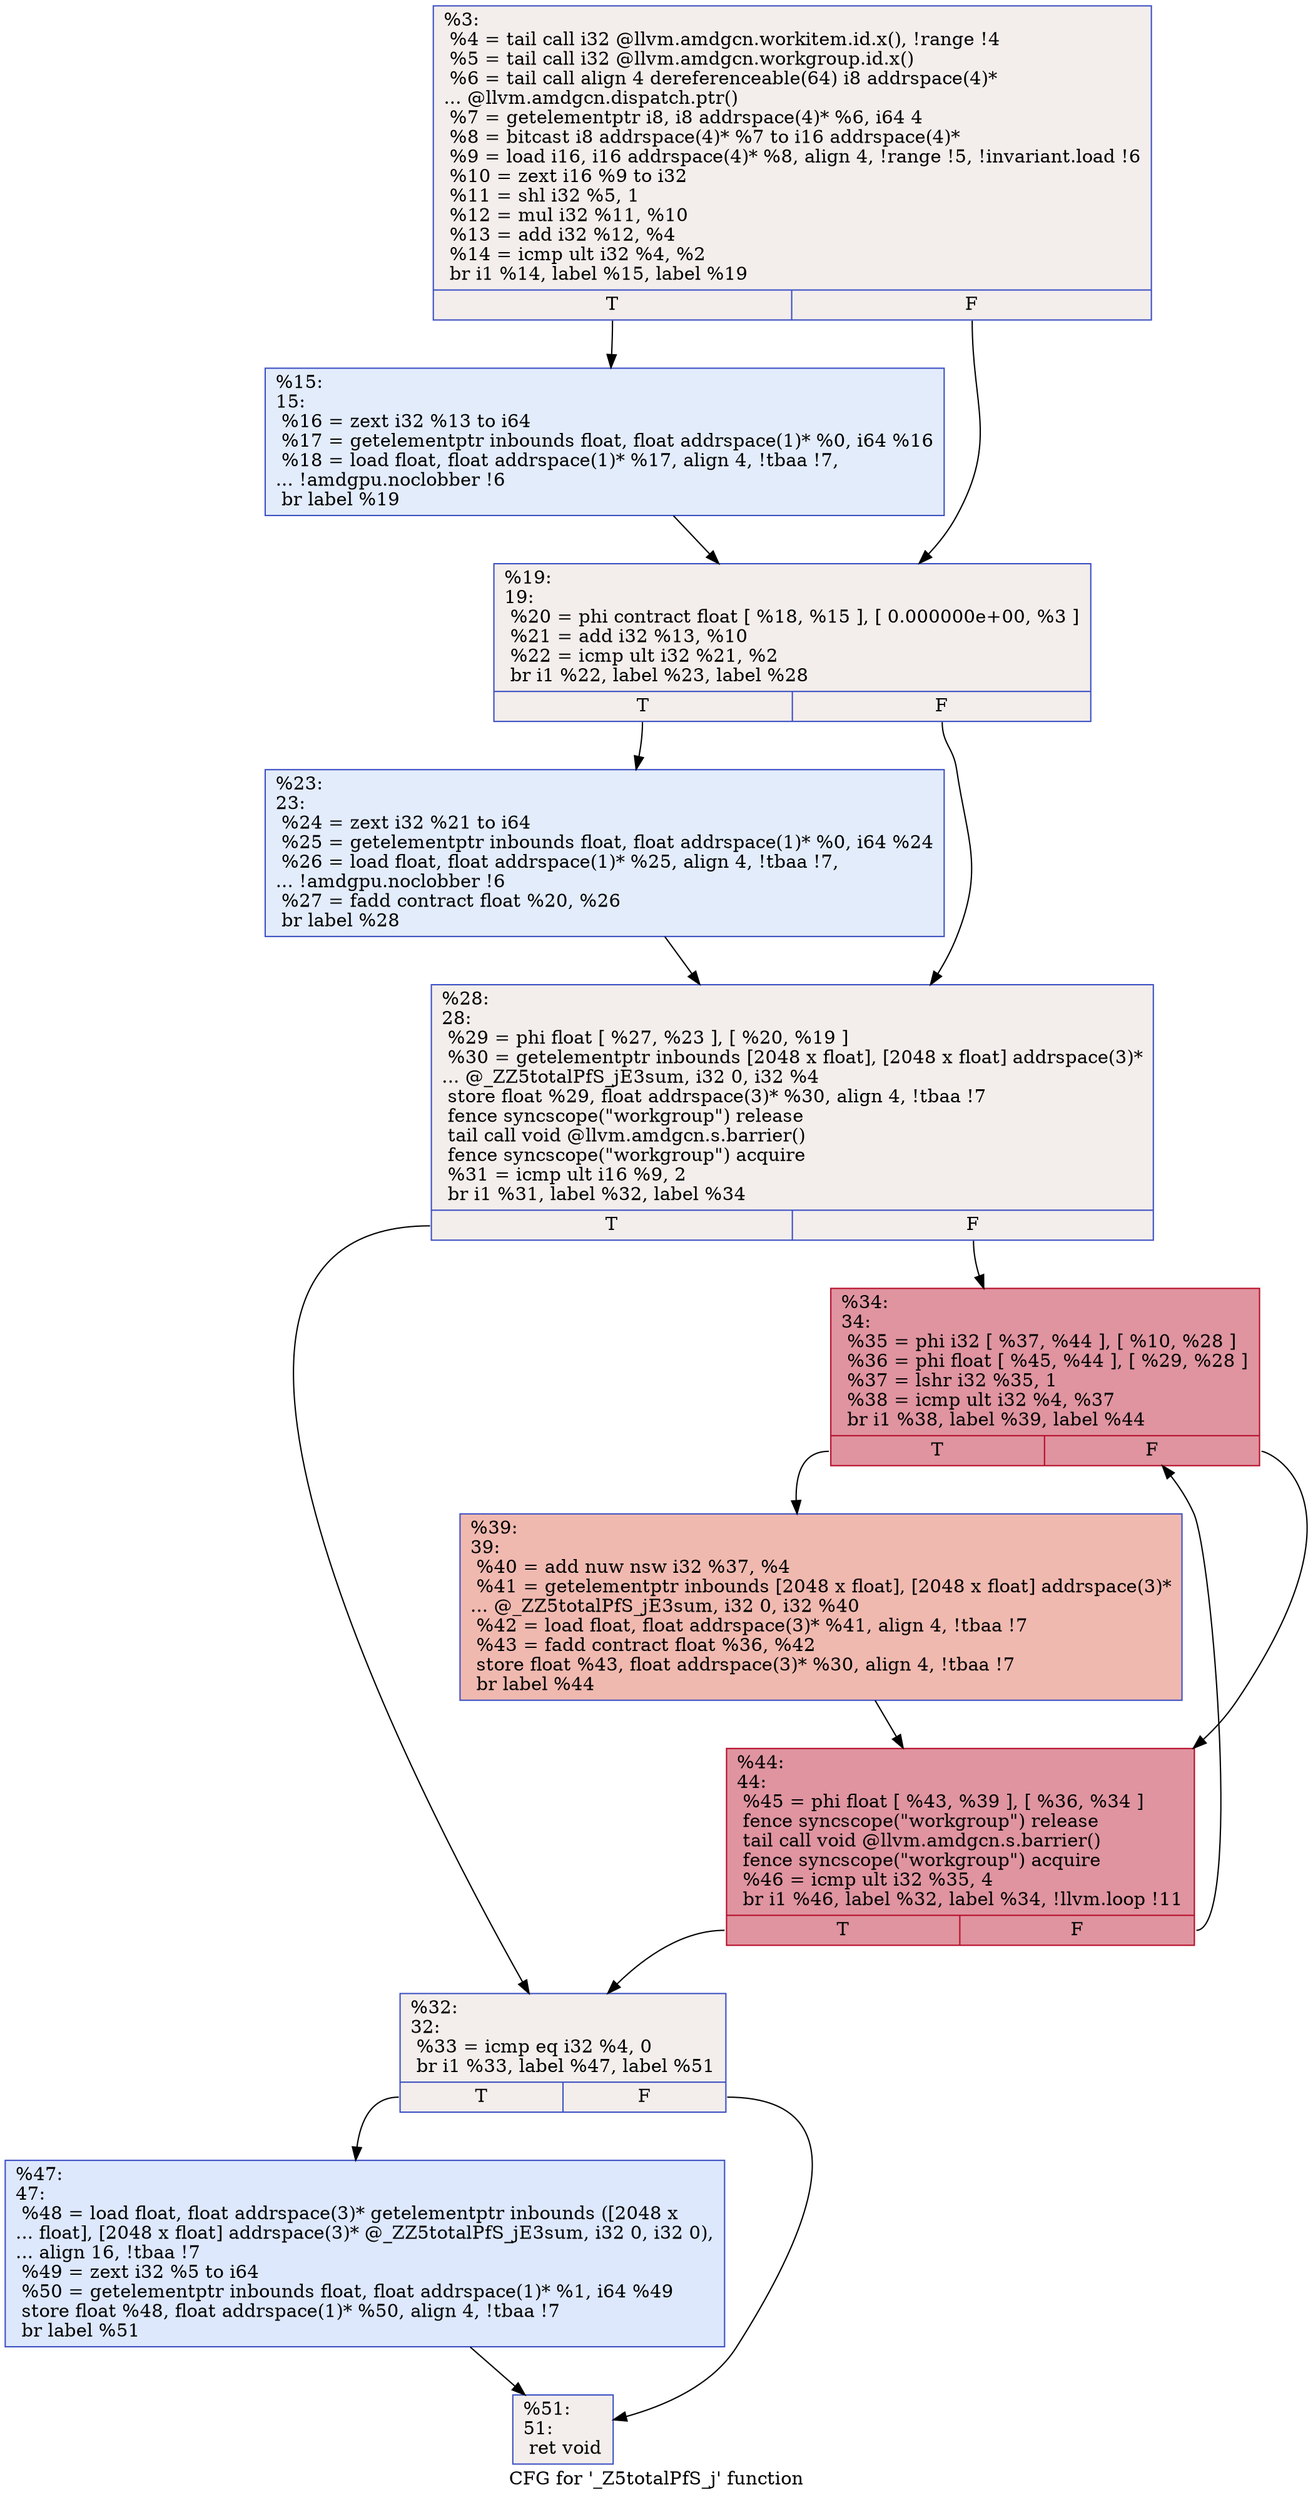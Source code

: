 digraph "CFG for '_Z5totalPfS_j' function" {
	label="CFG for '_Z5totalPfS_j' function";

	Node0x5e2e4d0 [shape=record,color="#3d50c3ff", style=filled, fillcolor="#e3d9d370",label="{%3:\l  %4 = tail call i32 @llvm.amdgcn.workitem.id.x(), !range !4\l  %5 = tail call i32 @llvm.amdgcn.workgroup.id.x()\l  %6 = tail call align 4 dereferenceable(64) i8 addrspace(4)*\l... @llvm.amdgcn.dispatch.ptr()\l  %7 = getelementptr i8, i8 addrspace(4)* %6, i64 4\l  %8 = bitcast i8 addrspace(4)* %7 to i16 addrspace(4)*\l  %9 = load i16, i16 addrspace(4)* %8, align 4, !range !5, !invariant.load !6\l  %10 = zext i16 %9 to i32\l  %11 = shl i32 %5, 1\l  %12 = mul i32 %11, %10\l  %13 = add i32 %12, %4\l  %14 = icmp ult i32 %4, %2\l  br i1 %14, label %15, label %19\l|{<s0>T|<s1>F}}"];
	Node0x5e2e4d0:s0 -> Node0x5e2f270;
	Node0x5e2e4d0:s1 -> Node0x5e30500;
	Node0x5e2f270 [shape=record,color="#3d50c3ff", style=filled, fillcolor="#bfd3f670",label="{%15:\l15:                                               \l  %16 = zext i32 %13 to i64\l  %17 = getelementptr inbounds float, float addrspace(1)* %0, i64 %16\l  %18 = load float, float addrspace(1)* %17, align 4, !tbaa !7,\l... !amdgpu.noclobber !6\l  br label %19\l}"];
	Node0x5e2f270 -> Node0x5e30500;
	Node0x5e30500 [shape=record,color="#3d50c3ff", style=filled, fillcolor="#e3d9d370",label="{%19:\l19:                                               \l  %20 = phi contract float [ %18, %15 ], [ 0.000000e+00, %3 ]\l  %21 = add i32 %13, %10\l  %22 = icmp ult i32 %21, %2\l  br i1 %22, label %23, label %28\l|{<s0>T|<s1>F}}"];
	Node0x5e30500:s0 -> Node0x5e31c70;
	Node0x5e30500:s1 -> Node0x5e31d00;
	Node0x5e31c70 [shape=record,color="#3d50c3ff", style=filled, fillcolor="#bfd3f670",label="{%23:\l23:                                               \l  %24 = zext i32 %21 to i64\l  %25 = getelementptr inbounds float, float addrspace(1)* %0, i64 %24\l  %26 = load float, float addrspace(1)* %25, align 4, !tbaa !7,\l... !amdgpu.noclobber !6\l  %27 = fadd contract float %20, %26\l  br label %28\l}"];
	Node0x5e31c70 -> Node0x5e31d00;
	Node0x5e31d00 [shape=record,color="#3d50c3ff", style=filled, fillcolor="#e3d9d370",label="{%28:\l28:                                               \l  %29 = phi float [ %27, %23 ], [ %20, %19 ]\l  %30 = getelementptr inbounds [2048 x float], [2048 x float] addrspace(3)*\l... @_ZZ5totalPfS_jE3sum, i32 0, i32 %4\l  store float %29, float addrspace(3)* %30, align 4, !tbaa !7\l  fence syncscope(\"workgroup\") release\l  tail call void @llvm.amdgcn.s.barrier()\l  fence syncscope(\"workgroup\") acquire\l  %31 = icmp ult i16 %9, 2\l  br i1 %31, label %32, label %34\l|{<s0>T|<s1>F}}"];
	Node0x5e31d00:s0 -> Node0x5e32c20;
	Node0x5e31d00:s1 -> Node0x5e32cb0;
	Node0x5e32c20 [shape=record,color="#3d50c3ff", style=filled, fillcolor="#e3d9d370",label="{%32:\l32:                                               \l  %33 = icmp eq i32 %4, 0\l  br i1 %33, label %47, label %51\l|{<s0>T|<s1>F}}"];
	Node0x5e32c20:s0 -> Node0x5e30740;
	Node0x5e32c20:s1 -> Node0x5e33000;
	Node0x5e32cb0 [shape=record,color="#b70d28ff", style=filled, fillcolor="#b70d2870",label="{%34:\l34:                                               \l  %35 = phi i32 [ %37, %44 ], [ %10, %28 ]\l  %36 = phi float [ %45, %44 ], [ %29, %28 ]\l  %37 = lshr i32 %35, 1\l  %38 = icmp ult i32 %4, %37\l  br i1 %38, label %39, label %44\l|{<s0>T|<s1>F}}"];
	Node0x5e32cb0:s0 -> Node0x5e334c0;
	Node0x5e32cb0:s1 -> Node0x5e33140;
	Node0x5e334c0 [shape=record,color="#3d50c3ff", style=filled, fillcolor="#de614d70",label="{%39:\l39:                                               \l  %40 = add nuw nsw i32 %37, %4\l  %41 = getelementptr inbounds [2048 x float], [2048 x float] addrspace(3)*\l... @_ZZ5totalPfS_jE3sum, i32 0, i32 %40\l  %42 = load float, float addrspace(3)* %41, align 4, !tbaa !7\l  %43 = fadd contract float %36, %42\l  store float %43, float addrspace(3)* %30, align 4, !tbaa !7\l  br label %44\l}"];
	Node0x5e334c0 -> Node0x5e33140;
	Node0x5e33140 [shape=record,color="#b70d28ff", style=filled, fillcolor="#b70d2870",label="{%44:\l44:                                               \l  %45 = phi float [ %43, %39 ], [ %36, %34 ]\l  fence syncscope(\"workgroup\") release\l  tail call void @llvm.amdgcn.s.barrier()\l  fence syncscope(\"workgroup\") acquire\l  %46 = icmp ult i32 %35, 4\l  br i1 %46, label %32, label %34, !llvm.loop !11\l|{<s0>T|<s1>F}}"];
	Node0x5e33140:s0 -> Node0x5e32c20;
	Node0x5e33140:s1 -> Node0x5e32cb0;
	Node0x5e30740 [shape=record,color="#3d50c3ff", style=filled, fillcolor="#b2ccfb70",label="{%47:\l47:                                               \l  %48 = load float, float addrspace(3)* getelementptr inbounds ([2048 x\l... float], [2048 x float] addrspace(3)* @_ZZ5totalPfS_jE3sum, i32 0, i32 0),\l... align 16, !tbaa !7\l  %49 = zext i32 %5 to i64\l  %50 = getelementptr inbounds float, float addrspace(1)* %1, i64 %49\l  store float %48, float addrspace(1)* %50, align 4, !tbaa !7\l  br label %51\l}"];
	Node0x5e30740 -> Node0x5e33000;
	Node0x5e33000 [shape=record,color="#3d50c3ff", style=filled, fillcolor="#e3d9d370",label="{%51:\l51:                                               \l  ret void\l}"];
}
